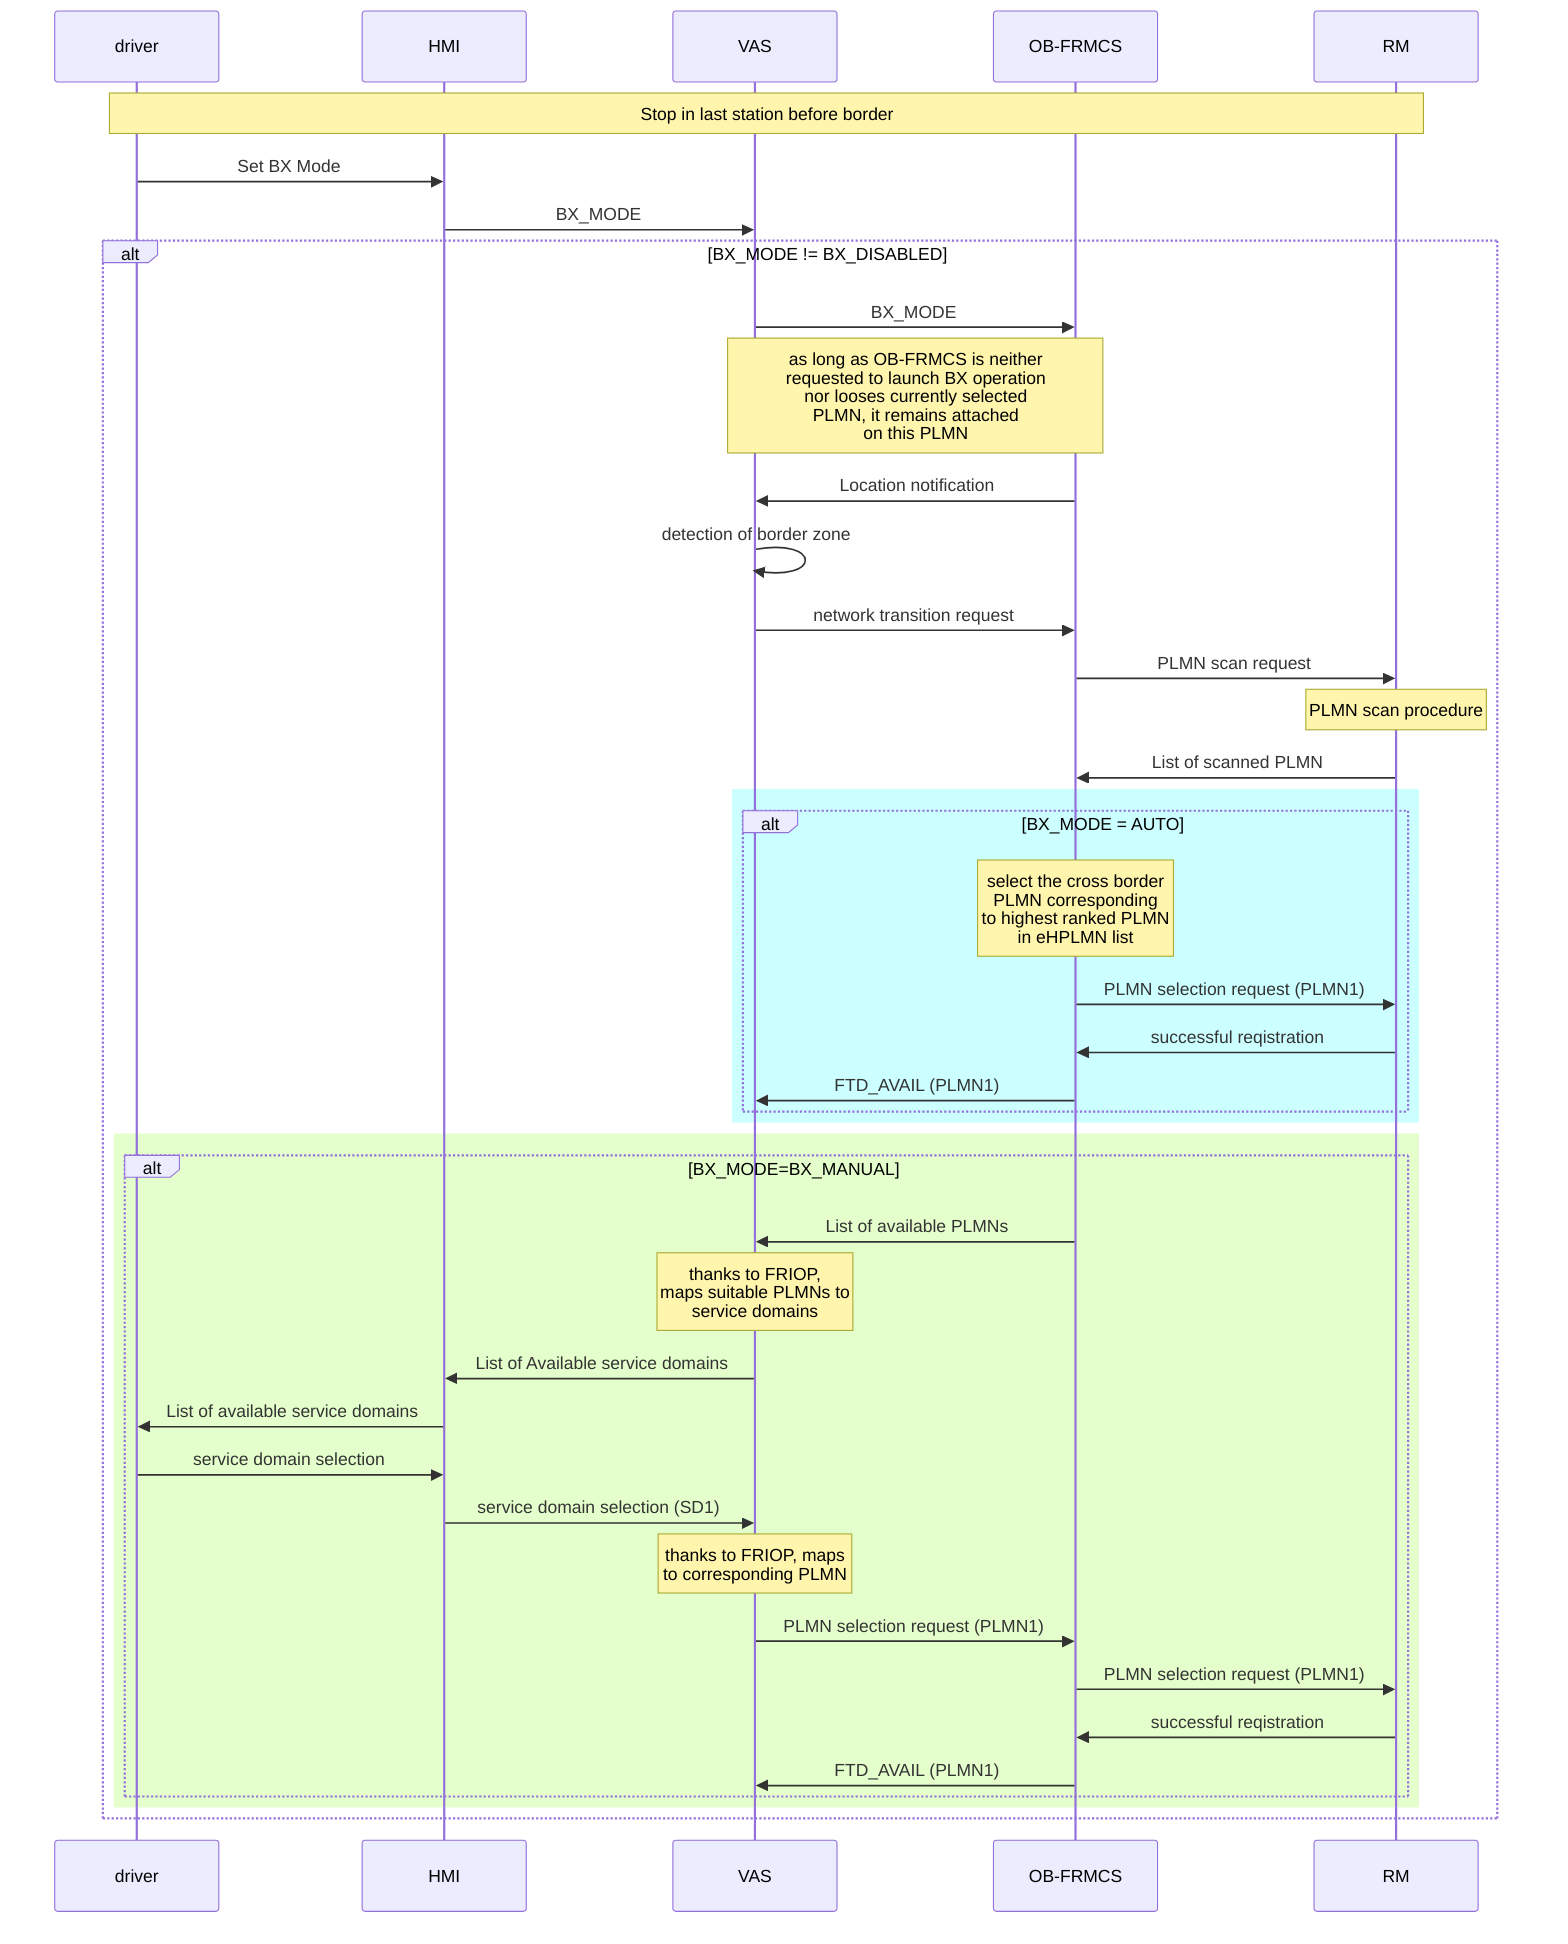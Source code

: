 sequenceDiagram
    participant ADC as driver 
   %% participant PCF1 as PCF (PLMN1)
    participant HMI as HMI
    participant VAS as VAS
    participant OB-FRMCS as OB-FRMCS
    participant RM as RM
    %%participant SCCAS as SCC-AS
    %%participant MCClient as MC Data Client
   %% participant MCServer as MC Data Server

    Note over ADC, RM:  Stop in last station before border
    
   %% UE->>PCF1: Notifications sur flux prioritaires MC Data (TS 23.282)
   %% PCF1->>PCSCF1: Règles QoS pour trafic MC Data (TS 23.203)
    
    %%Note over UE: PLMN change preparation trigger
    %% UE->>UE: Décision de handover (TS 36.331/38.331)
    
    %%Note over UE,MCServer: Phase 1: MC Data session transfer preparation - Single Radio (TS 23.237 Sec.6.2.2)
    
    %%UE->>PCSCF1: SIP OPTIONS (vérification de connexion)
    %%PCSCF1->>UE: 200 OK (connexion disponible)
    ADC->>HMI: Set BX Mode
    HMI->>VAS: BX_MODE
   alt BX_MODE != BX_DISABLED
    VAS->>OB-FRMCS: BX_MODE
    Note over VAS, OB-FRMCS: as long as OB-FRMCS is neither <br>requested  to launch BX operation <br> nor looses currently selected<br>PLMN, it remains attached <br>on this PLMN
    OB-FRMCS->>VAS: Location notification
    VAS->> VAS: detection of border zone

    VAS->>OB-FRMCS: network transition request
    OB-FRMCS->>RM: PLMN scan request
    Note over RM: PLMN scan procedure 
    RM->>OB-FRMCS: List of scanned PLMN 
    rect rgb(204, 255, 255)
     alt BX_MODE = AUTO
    note over OB-FRMCS: select the cross border <br> PLMN corresponding <br> to highest ranked PLMN <br> in eHPLMN list
    OB-FRMCS->>RM: PLMN selection request (PLMN1)
    RM->>OB-FRMCS: successful reqistration 
    OB-FRMCS ->> VAS: FTD_AVAIL (PLMN1)
    end
    end
 rect rgb(229, 255, 204)
     alt BX_MODE=BX_MANUAL
    OB-FRMCS ->> VAS: List of available PLMNs
    note over VAS: thanks to FRIOP, <br>maps suitable PLMNs to<br> service domains
    VAS ->> HMI : List of Available service domains
    HMI->>ADC: List of available service domains
    ADC ->> HMI: service domain selection
    HMI ->> VAS: service domain selection (SD1)
    note over VAS: thanks to FRIOP, maps<br> to corresponding PLMN
    VAS->> OB-FRMCS: PLMN selection request (PLMN1)
    OB-FRMCS->>RM: PLMN selection request (PLMN1)
    RM->>OB-FRMCS: successful reqistration 
    OB-FRMCS ->> VAS: FTD_AVAIL (PLMN1)
    end
    end
    end